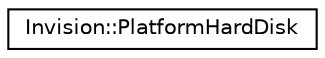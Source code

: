 digraph "Graphical Class Hierarchy"
{
 // LATEX_PDF_SIZE
  edge [fontname="Helvetica",fontsize="10",labelfontname="Helvetica",labelfontsize="10"];
  node [fontname="Helvetica",fontsize="10",shape=record];
  rankdir="LR";
  Node0 [label="Invision::PlatformHardDisk",height=0.2,width=0.4,color="black", fillcolor="white", style="filled",URL="$class_invision_1_1_platform_hard_disk.html",tooltip=" "];
}
